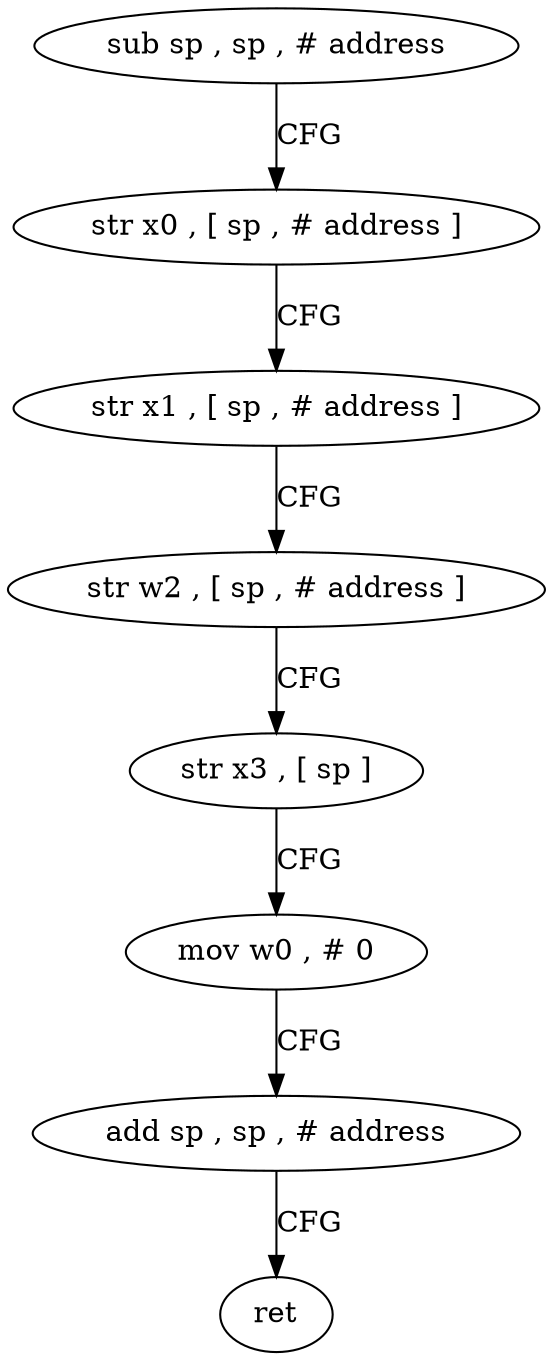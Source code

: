 digraph "func" {
"4286888" [label = "sub sp , sp , # address" ]
"4286892" [label = "str x0 , [ sp , # address ]" ]
"4286896" [label = "str x1 , [ sp , # address ]" ]
"4286900" [label = "str w2 , [ sp , # address ]" ]
"4286904" [label = "str x3 , [ sp ]" ]
"4286908" [label = "mov w0 , # 0" ]
"4286912" [label = "add sp , sp , # address" ]
"4286916" [label = "ret" ]
"4286888" -> "4286892" [ label = "CFG" ]
"4286892" -> "4286896" [ label = "CFG" ]
"4286896" -> "4286900" [ label = "CFG" ]
"4286900" -> "4286904" [ label = "CFG" ]
"4286904" -> "4286908" [ label = "CFG" ]
"4286908" -> "4286912" [ label = "CFG" ]
"4286912" -> "4286916" [ label = "CFG" ]
}

